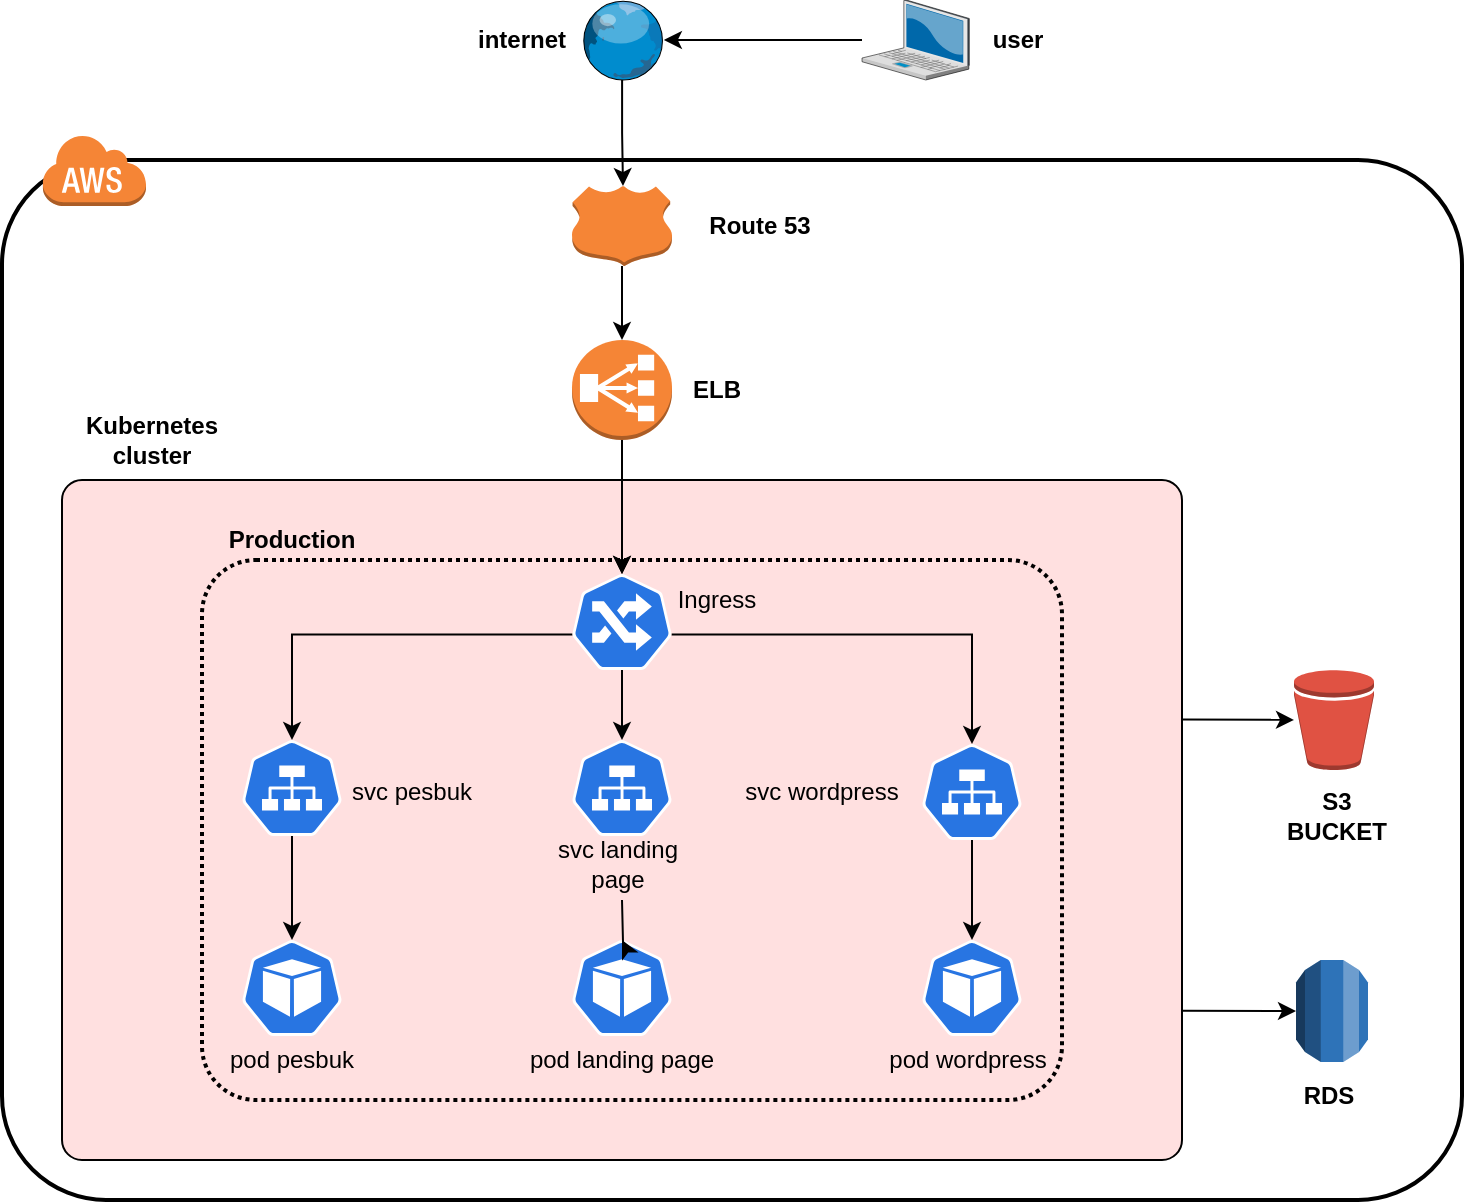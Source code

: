 <mxfile version="14.4.2" type="github">
  <diagram id="nLGvmhEnabeol0AA0Wa8" name="Page-1">
    <mxGraphModel dx="769" dy="461" grid="1" gridSize="10" guides="1" tooltips="1" connect="1" arrows="1" fold="1" page="1" pageScale="1" pageWidth="850" pageHeight="1100" math="0" shadow="0">
      <root>
        <mxCell id="0" />
        <mxCell id="1" parent="0" />
        <mxCell id="ySTdk2VYPAC3CAytviou-16" value="" style="html=1;outlineConnect=0;whiteSpace=wrap;fillColor=#FFE0E0;shape=mxgraph.archimate3.application;archiType=rounded;" parent="1" vertex="1">
          <mxGeometry x="110" y="430" width="560" height="340" as="geometry" />
        </mxCell>
        <mxCell id="ySTdk2VYPAC3CAytviou-32" value="" style="rounded=1;arcSize=10;dashed=1;fillColor=none;gradientColor=none;dashPattern=1 1;strokeWidth=2;" parent="1" vertex="1">
          <mxGeometry x="180" y="470" width="430" height="270" as="geometry" />
        </mxCell>
        <mxCell id="ySTdk2VYPAC3CAytviou-3" value="" style="rounded=1;arcSize=10;dashed=0;fillColor=none;gradientColor=none;strokeWidth=2;" parent="1" vertex="1">
          <mxGeometry x="80" y="270" width="730" height="520" as="geometry" />
        </mxCell>
        <mxCell id="ySTdk2VYPAC3CAytviou-6" value="" style="dashed=0;html=1;shape=mxgraph.aws3.cloud;fillColor=#F58536;gradientColor=none;dashed=0;" parent="1" vertex="1">
          <mxGeometry x="100" y="257" width="52" height="36" as="geometry" />
        </mxCell>
        <mxCell id="ySTdk2VYPAC3CAytviou-7" value="" style="outlineConnect=0;dashed=0;verticalLabelPosition=bottom;verticalAlign=top;align=center;html=1;shape=mxgraph.aws3.bucket;fillColor=#E05243;gradientColor=none;" parent="1" vertex="1">
          <mxGeometry x="726" y="525" width="40" height="50" as="geometry" />
        </mxCell>
        <mxCell id="ySTdk2VYPAC3CAytviou-8" value="" style="outlineConnect=0;dashed=0;verticalLabelPosition=bottom;verticalAlign=top;align=center;html=1;shape=mxgraph.aws3.rds;fillColor=#2E73B8;gradientColor=none;" parent="1" vertex="1">
          <mxGeometry x="727" y="670" width="36" height="51" as="geometry" />
        </mxCell>
        <mxCell id="ySTdk2VYPAC3CAytviou-30" style="edgeStyle=orthogonalEdgeStyle;rounded=0;orthogonalLoop=1;jettySize=auto;html=1;exitX=0.5;exitY=1;exitDx=0;exitDy=0;exitPerimeter=0;entryX=0.5;entryY=0;entryDx=0;entryDy=0;entryPerimeter=0;" parent="1" source="ySTdk2VYPAC3CAytviou-14" target="ySTdk2VYPAC3CAytviou-19" edge="1">
          <mxGeometry relative="1" as="geometry" />
        </mxCell>
        <mxCell id="ySTdk2VYPAC3CAytviou-14" value="" style="outlineConnect=0;dashed=0;verticalLabelPosition=bottom;verticalAlign=top;align=center;html=1;shape=mxgraph.aws3.classic_load_balancer;fillColor=#F58536;gradientColor=none;" parent="1" vertex="1">
          <mxGeometry x="365" y="360" width="50" height="50" as="geometry" />
        </mxCell>
        <mxCell id="ySTdk2VYPAC3CAytviou-31" style="edgeStyle=orthogonalEdgeStyle;rounded=0;orthogonalLoop=1;jettySize=auto;html=1;exitX=0.5;exitY=0;exitDx=0;exitDy=0;exitPerimeter=0;entryX=0.5;entryY=0;entryDx=0;entryDy=0;entryPerimeter=0;" parent="1" source="ySTdk2VYPAC3CAytviou-16" target="ySTdk2VYPAC3CAytviou-19" edge="1">
          <mxGeometry relative="1" as="geometry" />
        </mxCell>
        <mxCell id="ySTdk2VYPAC3CAytviou-28" style="edgeStyle=orthogonalEdgeStyle;rounded=0;orthogonalLoop=1;jettySize=auto;html=1;" parent="1" source="ySTdk2VYPAC3CAytviou-17" target="ySTdk2VYPAC3CAytviou-14" edge="1">
          <mxGeometry relative="1" as="geometry" />
        </mxCell>
        <mxCell id="ySTdk2VYPAC3CAytviou-17" value="" style="outlineConnect=0;dashed=0;verticalLabelPosition=bottom;verticalAlign=top;align=center;html=1;shape=mxgraph.aws3.hosted_zone;fillColor=#F58536;gradientColor=none;" parent="1" vertex="1">
          <mxGeometry x="365" y="283" width="50" height="40" as="geometry" />
        </mxCell>
        <mxCell id="ySTdk2VYPAC3CAytviou-36" style="edgeStyle=orthogonalEdgeStyle;rounded=0;orthogonalLoop=1;jettySize=auto;html=1;exitX=0.5;exitY=1;exitDx=0;exitDy=0;exitPerimeter=0;entryX=0.5;entryY=0;entryDx=0;entryDy=0;entryPerimeter=0;" parent="1" source="ySTdk2VYPAC3CAytviou-19" target="ySTdk2VYPAC3CAytviou-24" edge="1">
          <mxGeometry relative="1" as="geometry" />
        </mxCell>
        <mxCell id="ySTdk2VYPAC3CAytviou-40" style="edgeStyle=orthogonalEdgeStyle;rounded=0;orthogonalLoop=1;jettySize=auto;html=1;exitX=0.005;exitY=0.63;exitDx=0;exitDy=0;exitPerimeter=0;" parent="1" source="ySTdk2VYPAC3CAytviou-19" target="ySTdk2VYPAC3CAytviou-20" edge="1">
          <mxGeometry relative="1" as="geometry" />
        </mxCell>
        <mxCell id="ySTdk2VYPAC3CAytviou-41" style="edgeStyle=orthogonalEdgeStyle;rounded=0;orthogonalLoop=1;jettySize=auto;html=1;exitX=0.995;exitY=0.63;exitDx=0;exitDy=0;exitPerimeter=0;entryX=0.5;entryY=0;entryDx=0;entryDy=0;entryPerimeter=0;" parent="1" source="ySTdk2VYPAC3CAytviou-19" target="ySTdk2VYPAC3CAytviou-25" edge="1">
          <mxGeometry relative="1" as="geometry" />
        </mxCell>
        <mxCell id="ySTdk2VYPAC3CAytviou-19" value="" style="html=1;dashed=0;whitespace=wrap;fillColor=#2875E2;strokeColor=#ffffff;points=[[0.005,0.63,0],[0.1,0.2,0],[0.9,0.2,0],[0.5,0,0],[0.995,0.63,0],[0.72,0.99,0],[0.5,1,0],[0.28,0.99,0]];shape=mxgraph.kubernetes.icon;prIcon=ing" parent="1" vertex="1">
          <mxGeometry x="365" y="477" width="50" height="48" as="geometry" />
        </mxCell>
        <mxCell id="ySTdk2VYPAC3CAytviou-39" style="edgeStyle=orthogonalEdgeStyle;rounded=0;orthogonalLoop=1;jettySize=auto;html=1;entryX=0.5;entryY=0;entryDx=0;entryDy=0;entryPerimeter=0;" parent="1" source="ySTdk2VYPAC3CAytviou-20" target="ySTdk2VYPAC3CAytviou-21" edge="1">
          <mxGeometry relative="1" as="geometry" />
        </mxCell>
        <mxCell id="ySTdk2VYPAC3CAytviou-20" value="" style="html=1;dashed=0;whitespace=wrap;fillColor=#2875E2;strokeColor=#ffffff;points=[[0.005,0.63,0],[0.1,0.2,0],[0.9,0.2,0],[0.5,0,0],[0.995,0.63,0],[0.72,0.99,0],[0.5,1,0],[0.28,0.99,0]];shape=mxgraph.kubernetes.icon;prIcon=svc" parent="1" vertex="1">
          <mxGeometry x="200" y="560" width="50" height="48" as="geometry" />
        </mxCell>
        <mxCell id="ySTdk2VYPAC3CAytviou-21" value="" style="html=1;dashed=0;whitespace=wrap;fillColor=#2875E2;strokeColor=#ffffff;points=[[0.005,0.63,0],[0.1,0.2,0],[0.9,0.2,0],[0.5,0,0],[0.995,0.63,0],[0.72,0.99,0],[0.5,1,0],[0.28,0.99,0]];shape=mxgraph.kubernetes.icon;prIcon=pod" parent="1" vertex="1">
          <mxGeometry x="200" y="660" width="50" height="48" as="geometry" />
        </mxCell>
        <mxCell id="ySTdk2VYPAC3CAytviou-22" value="" style="html=1;dashed=0;whitespace=wrap;fillColor=#2875E2;strokeColor=#ffffff;points=[[0.005,0.63,0],[0.1,0.2,0],[0.9,0.2,0],[0.5,0,0],[0.995,0.63,0],[0.72,0.99,0],[0.5,1,0],[0.28,0.99,0]];shape=mxgraph.kubernetes.icon;prIcon=pod" parent="1" vertex="1">
          <mxGeometry x="365" y="660" width="50" height="48" as="geometry" />
        </mxCell>
        <mxCell id="ySTdk2VYPAC3CAytviou-23" value="" style="html=1;dashed=0;whitespace=wrap;fillColor=#2875E2;strokeColor=#ffffff;points=[[0.005,0.63,0],[0.1,0.2,0],[0.9,0.2,0],[0.5,0,0],[0.995,0.63,0],[0.72,0.99,0],[0.5,1,0],[0.28,0.99,0]];shape=mxgraph.kubernetes.icon;prIcon=pod" parent="1" vertex="1">
          <mxGeometry x="540" y="660" width="50" height="48" as="geometry" />
        </mxCell>
        <mxCell id="ySTdk2VYPAC3CAytviou-37" style="edgeStyle=orthogonalEdgeStyle;rounded=0;orthogonalLoop=1;jettySize=auto;html=1;" parent="1" target="ySTdk2VYPAC3CAytviou-22" edge="1">
          <mxGeometry relative="1" as="geometry">
            <mxPoint x="390" y="640" as="sourcePoint" />
          </mxGeometry>
        </mxCell>
        <mxCell id="ySTdk2VYPAC3CAytviou-24" value="" style="html=1;dashed=0;whitespace=wrap;fillColor=#2875E2;strokeColor=#ffffff;points=[[0.005,0.63,0],[0.1,0.2,0],[0.9,0.2,0],[0.5,0,0],[0.995,0.63,0],[0.72,0.99,0],[0.5,1,0],[0.28,0.99,0]];shape=mxgraph.kubernetes.icon;prIcon=svc" parent="1" vertex="1">
          <mxGeometry x="365" y="560" width="50" height="48" as="geometry" />
        </mxCell>
        <mxCell id="ySTdk2VYPAC3CAytviou-38" style="edgeStyle=orthogonalEdgeStyle;rounded=0;orthogonalLoop=1;jettySize=auto;html=1;exitX=0.5;exitY=1;exitDx=0;exitDy=0;exitPerimeter=0;entryX=0.5;entryY=0;entryDx=0;entryDy=0;entryPerimeter=0;" parent="1" source="ySTdk2VYPAC3CAytviou-25" target="ySTdk2VYPAC3CAytviou-23" edge="1">
          <mxGeometry relative="1" as="geometry" />
        </mxCell>
        <mxCell id="ySTdk2VYPAC3CAytviou-25" value="" style="html=1;dashed=0;whitespace=wrap;fillColor=#2875E2;strokeColor=#ffffff;points=[[0.005,0.63,0],[0.1,0.2,0],[0.9,0.2,0],[0.5,0,0],[0.995,0.63,0],[0.72,0.99,0],[0.5,1,0],[0.28,0.99,0]];shape=mxgraph.kubernetes.icon;prIcon=svc" parent="1" vertex="1">
          <mxGeometry x="540" y="562" width="50" height="48" as="geometry" />
        </mxCell>
        <mxCell id="ySTdk2VYPAC3CAytviou-42" value="&lt;b&gt;Kubernetes cluster&lt;/b&gt;" style="text;html=1;strokeColor=none;fillColor=none;align=center;verticalAlign=middle;whiteSpace=wrap;rounded=0;" parent="1" vertex="1">
          <mxGeometry x="110" y="400" width="90" height="20" as="geometry" />
        </mxCell>
        <mxCell id="ySTdk2VYPAC3CAytviou-43" value="&lt;b&gt;Production&lt;/b&gt;" style="text;html=1;strokeColor=none;fillColor=none;align=center;verticalAlign=middle;whiteSpace=wrap;rounded=0;" parent="1" vertex="1">
          <mxGeometry x="180" y="450" width="90" height="20" as="geometry" />
        </mxCell>
        <mxCell id="ySTdk2VYPAC3CAytviou-44" value="&lt;b&gt;ELB&lt;/b&gt;" style="text;html=1;strokeColor=none;fillColor=none;align=center;verticalAlign=middle;whiteSpace=wrap;rounded=0;" parent="1" vertex="1">
          <mxGeometry x="415" y="375" width="45" height="20" as="geometry" />
        </mxCell>
        <mxCell id="ySTdk2VYPAC3CAytviou-45" value="&lt;b&gt;Route 53&lt;/b&gt;" style="text;html=1;strokeColor=none;fillColor=none;align=center;verticalAlign=middle;whiteSpace=wrap;rounded=0;" parent="1" vertex="1">
          <mxGeometry x="425" y="293" width="67.5" height="20" as="geometry" />
        </mxCell>
        <mxCell id="ySTdk2VYPAC3CAytviou-46" value="&lt;b&gt;RDS&lt;/b&gt;" style="text;html=1;strokeColor=none;fillColor=none;align=center;verticalAlign=middle;whiteSpace=wrap;rounded=0;" parent="1" vertex="1">
          <mxGeometry x="721" y="728" width="45" height="20" as="geometry" />
        </mxCell>
        <mxCell id="ySTdk2VYPAC3CAytviou-47" value="&lt;b&gt;S3 BUCKET&lt;/b&gt;" style="text;html=1;strokeColor=none;fillColor=none;align=center;verticalAlign=middle;whiteSpace=wrap;rounded=0;" parent="1" vertex="1">
          <mxGeometry x="723.5" y="588" width="46.5" height="20" as="geometry" />
        </mxCell>
        <mxCell id="ySTdk2VYPAC3CAytviou-48" value="Ingress" style="text;html=1;strokeColor=none;fillColor=none;align=center;verticalAlign=middle;whiteSpace=wrap;rounded=0;" parent="1" vertex="1">
          <mxGeometry x="415" y="480" width="45" height="20" as="geometry" />
        </mxCell>
        <mxCell id="ySTdk2VYPAC3CAytviou-49" value="svc pesbuk" style="text;html=1;strokeColor=none;fillColor=none;align=center;verticalAlign=middle;whiteSpace=wrap;rounded=0;" parent="1" vertex="1">
          <mxGeometry x="250" y="576" width="70" height="20" as="geometry" />
        </mxCell>
        <mxCell id="ySTdk2VYPAC3CAytviou-50" value="svc landing page" style="text;html=1;strokeColor=none;fillColor=none;align=center;verticalAlign=middle;whiteSpace=wrap;rounded=0;" parent="1" vertex="1">
          <mxGeometry x="348" y="612" width="80" height="20" as="geometry" />
        </mxCell>
        <mxCell id="ySTdk2VYPAC3CAytviou-51" value="svc wordpress" style="text;html=1;strokeColor=none;fillColor=none;align=center;verticalAlign=middle;whiteSpace=wrap;rounded=0;" parent="1" vertex="1">
          <mxGeometry x="450" y="576" width="80" height="20" as="geometry" />
        </mxCell>
        <mxCell id="ySTdk2VYPAC3CAytviou-53" value="pod pesbuk" style="text;html=1;strokeColor=none;fillColor=none;align=center;verticalAlign=middle;whiteSpace=wrap;rounded=0;" parent="1" vertex="1">
          <mxGeometry x="190" y="710" width="70" height="20" as="geometry" />
        </mxCell>
        <mxCell id="ySTdk2VYPAC3CAytviou-54" value="pod landing page" style="text;html=1;strokeColor=none;fillColor=none;align=center;verticalAlign=middle;whiteSpace=wrap;rounded=0;" parent="1" vertex="1">
          <mxGeometry x="340" y="710" width="100" height="20" as="geometry" />
        </mxCell>
        <mxCell id="ySTdk2VYPAC3CAytviou-56" value="pod wordpress" style="text;html=1;strokeColor=none;fillColor=none;align=center;verticalAlign=middle;whiteSpace=wrap;rounded=0;" parent="1" vertex="1">
          <mxGeometry x="518" y="710" width="90" height="20" as="geometry" />
        </mxCell>
        <mxCell id="ySTdk2VYPAC3CAytviou-58" value="" style="endArrow=classic;html=1;exitX=0.808;exitY=0.538;exitDx=0;exitDy=0;exitPerimeter=0;" parent="1" source="ySTdk2VYPAC3CAytviou-3" target="ySTdk2VYPAC3CAytviou-7" edge="1">
          <mxGeometry width="50" height="50" relative="1" as="geometry">
            <mxPoint x="440" y="550" as="sourcePoint" />
            <mxPoint x="490" y="500" as="targetPoint" />
          </mxGeometry>
        </mxCell>
        <mxCell id="ySTdk2VYPAC3CAytviou-59" value="" style="endArrow=classic;html=1;exitX=0.808;exitY=0.818;exitDx=0;exitDy=0;exitPerimeter=0;entryX=0;entryY=0.5;entryDx=0;entryDy=0;entryPerimeter=0;" parent="1" source="ySTdk2VYPAC3CAytviou-3" target="ySTdk2VYPAC3CAytviou-8" edge="1">
          <mxGeometry width="50" height="50" relative="1" as="geometry">
            <mxPoint x="679.84" y="559.76" as="sourcePoint" />
            <mxPoint x="736" y="559.937" as="targetPoint" />
          </mxGeometry>
        </mxCell>
        <mxCell id="EdD8ntY-mu3pGyjEvJmg-4" style="edgeStyle=orthogonalEdgeStyle;rounded=0;orthogonalLoop=1;jettySize=auto;html=1;" edge="1" parent="1" source="EdD8ntY-mu3pGyjEvJmg-2" target="EdD8ntY-mu3pGyjEvJmg-3">
          <mxGeometry relative="1" as="geometry" />
        </mxCell>
        <mxCell id="EdD8ntY-mu3pGyjEvJmg-2" value="" style="verticalLabelPosition=bottom;aspect=fixed;html=1;verticalAlign=top;strokeColor=none;align=center;outlineConnect=0;shape=mxgraph.citrix.laptop_2;" vertex="1" parent="1">
          <mxGeometry x="510" y="190" width="53.64" height="40" as="geometry" />
        </mxCell>
        <mxCell id="EdD8ntY-mu3pGyjEvJmg-5" style="edgeStyle=orthogonalEdgeStyle;rounded=0;orthogonalLoop=1;jettySize=auto;html=1;entryX=0.51;entryY=0;entryDx=0;entryDy=0;entryPerimeter=0;" edge="1" parent="1" source="EdD8ntY-mu3pGyjEvJmg-3" target="ySTdk2VYPAC3CAytviou-17">
          <mxGeometry relative="1" as="geometry" />
        </mxCell>
        <mxCell id="EdD8ntY-mu3pGyjEvJmg-3" value="" style="verticalLabelPosition=bottom;aspect=fixed;html=1;verticalAlign=top;strokeColor=none;align=center;outlineConnect=0;shape=mxgraph.citrix.globe;" vertex="1" parent="1">
          <mxGeometry x="369.07" y="190" width="41.86" height="40" as="geometry" />
        </mxCell>
        <mxCell id="EdD8ntY-mu3pGyjEvJmg-6" value="&lt;b&gt;user&lt;/b&gt;" style="text;html=1;strokeColor=none;fillColor=none;align=center;verticalAlign=middle;whiteSpace=wrap;rounded=0;" vertex="1" parent="1">
          <mxGeometry x="568" y="200" width="40" height="20" as="geometry" />
        </mxCell>
        <mxCell id="EdD8ntY-mu3pGyjEvJmg-7" value="&lt;b&gt;internet&lt;/b&gt;" style="text;html=1;strokeColor=none;fillColor=none;align=center;verticalAlign=middle;whiteSpace=wrap;rounded=0;" vertex="1" parent="1">
          <mxGeometry x="320" y="200" width="40" height="20" as="geometry" />
        </mxCell>
      </root>
    </mxGraphModel>
  </diagram>
</mxfile>
